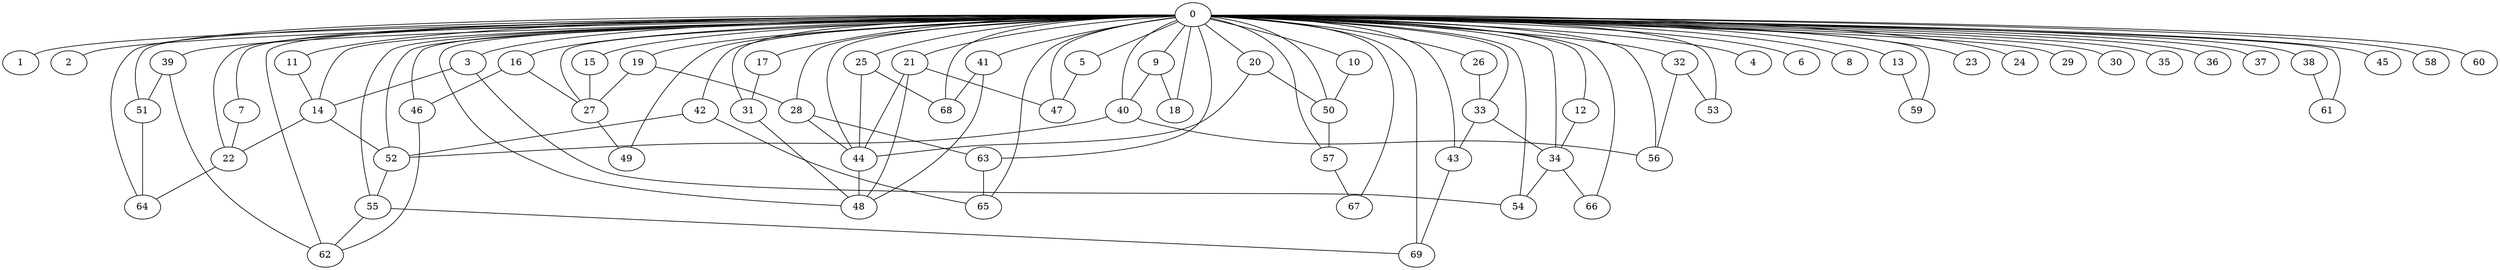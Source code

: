 
graph graphname {
    0 -- 1
0 -- 2
0 -- 3
0 -- 4
0 -- 5
0 -- 6
0 -- 7
0 -- 8
0 -- 9
0 -- 10
0 -- 11
0 -- 12
0 -- 13
0 -- 14
0 -- 15
0 -- 16
0 -- 17
0 -- 18
0 -- 19
0 -- 20
0 -- 21
0 -- 22
0 -- 23
0 -- 24
0 -- 25
0 -- 26
0 -- 27
0 -- 28
0 -- 29
0 -- 30
0 -- 31
0 -- 32
0 -- 33
0 -- 34
0 -- 35
0 -- 36
0 -- 37
0 -- 38
0 -- 39
0 -- 40
0 -- 41
0 -- 42
0 -- 43
0 -- 44
0 -- 45
0 -- 46
0 -- 47
0 -- 48
0 -- 49
0 -- 50
0 -- 51
0 -- 52
0 -- 53
0 -- 54
0 -- 55
0 -- 56
0 -- 57
0 -- 58
0 -- 59
0 -- 60
0 -- 61
0 -- 62
0 -- 63
0 -- 64
0 -- 65
0 -- 66
0 -- 67
0 -- 68
0 -- 69
3 -- 14
3 -- 54
5 -- 47
7 -- 22
9 -- 18
9 -- 40
10 -- 50
11 -- 14
12 -- 34
13 -- 59
14 -- 22
14 -- 52
15 -- 27
16 -- 27
16 -- 46
17 -- 31
19 -- 28
19 -- 27
20 -- 44
20 -- 50
21 -- 47
21 -- 48
21 -- 44
22 -- 64
25 -- 68
25 -- 44
26 -- 33
27 -- 49
28 -- 63
28 -- 44
31 -- 48
32 -- 53
32 -- 56
33 -- 43
33 -- 34
34 -- 66
34 -- 54
38 -- 61
39 -- 62
39 -- 51
40 -- 56
40 -- 52
41 -- 48
41 -- 68
42 -- 65
42 -- 52
43 -- 69
44 -- 48
46 -- 62
50 -- 57
51 -- 64
52 -- 55
55 -- 69
55 -- 62
57 -- 67
63 -- 65

}
